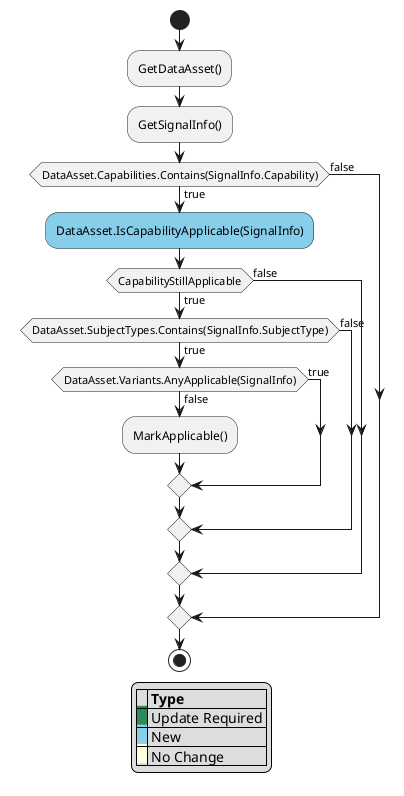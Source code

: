 @startuml SalUpdates

start

:GetDataAsset();

:GetSignalInfo();

if (DataAsset.Capabilities.Contains(SignalInfo.Capability)) then (true)
    #SkyBlue :DataAsset.IsCapabilityApplicable(SignalInfo);
    if (CapabilityStillApplicable) then (true)
        if (DataAsset.SubjectTypes.Contains(SignalInfo.SubjectType)) then (true)
            if (DataAsset.Variants.AnyApplicable(SignalInfo)) then (false)
                :MarkApplicable();
            else (true)
            endif
        else (false)
        endif
    else (false)
    endif
else (false)
endif

stop

legend
|= |= Type |
|<back:SeaGreen>   </back>| Update Required |
|<back:SkyBlue>   </back>| New |
|<back:LightYellow>   </back>| No Change |
endlegend

@enduml